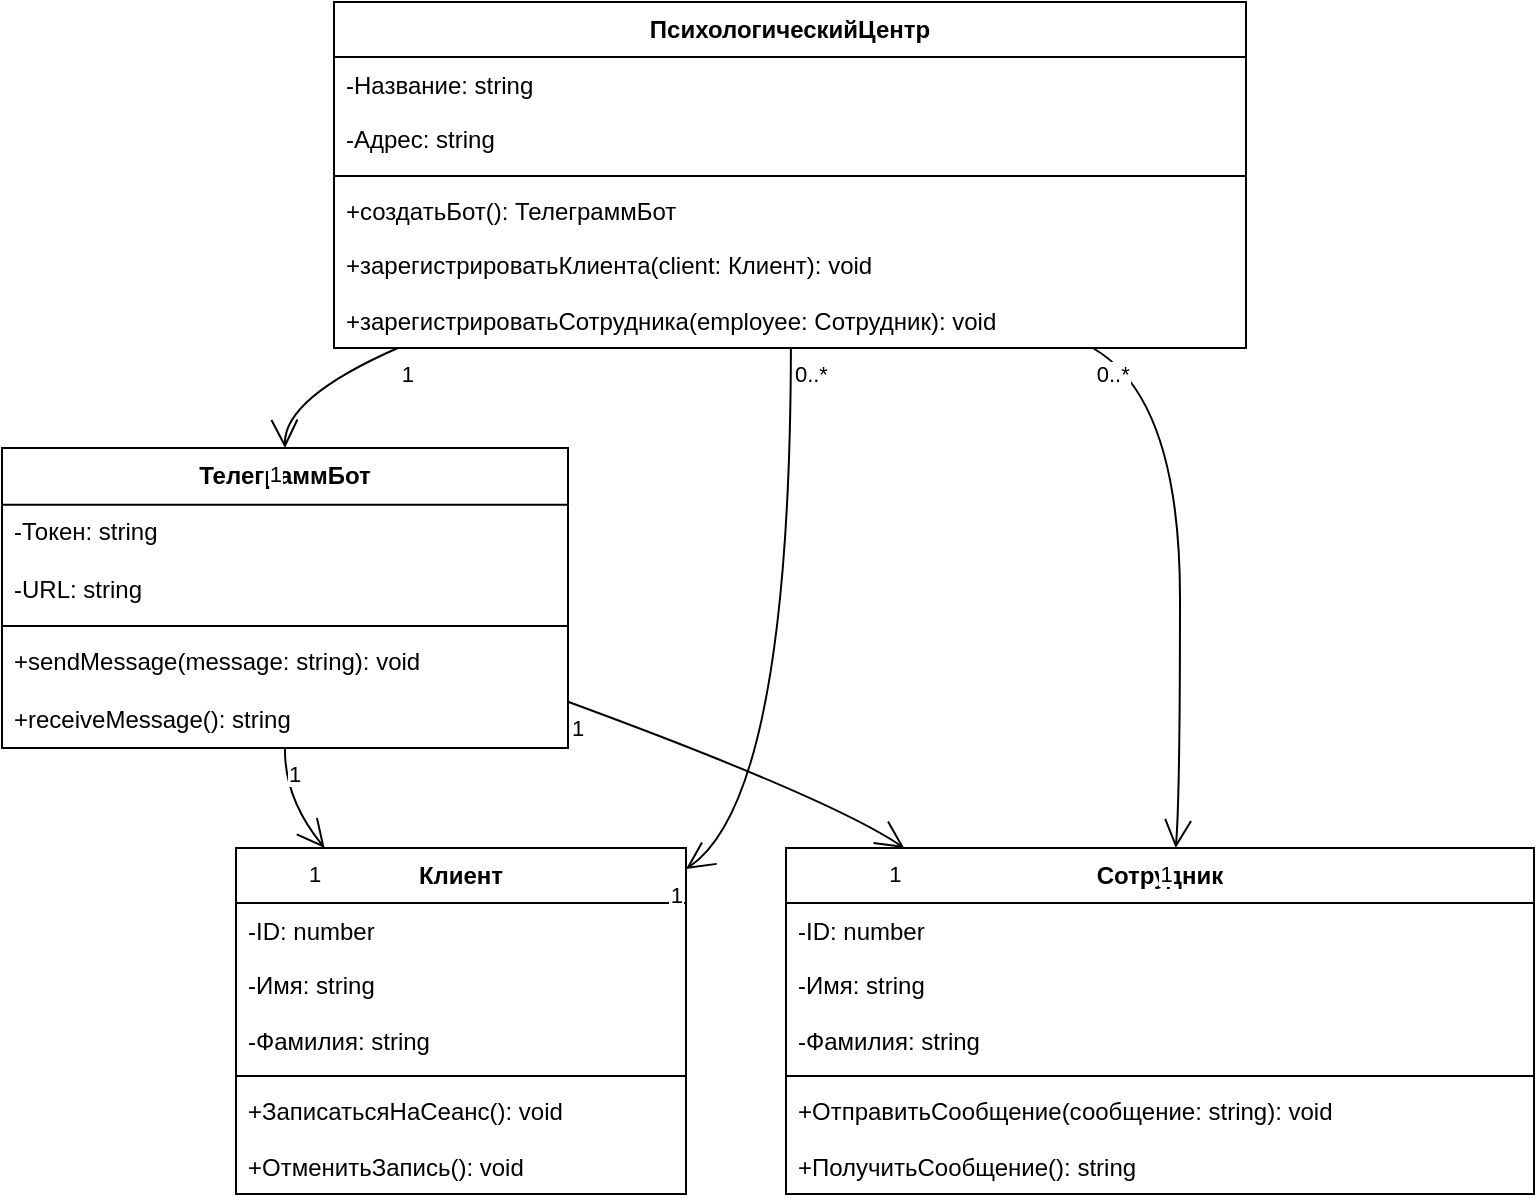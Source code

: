 <mxfile version="22.0.6" type="github">
  <diagram name="Страница — 1" id="KNaDqbuvscYC-7DEC-EF">
    <mxGraphModel>
      <root>
        <mxCell id="0" />
        <mxCell id="1" parent="0" />
        <mxCell id="2" value="ТелеграммБот" style="swimlane;fontStyle=1;align=center;verticalAlign=top;childLayout=stackLayout;horizontal=1;startSize=28.4;horizontalStack=0;resizeParent=1;resizeParentMax=0;resizeLast=0;collapsible=0;marginBottom=0;" vertex="1" parent="1">
          <mxGeometry x="8" y="231" width="283" height="150" as="geometry" />
        </mxCell>
        <mxCell id="3" value="-Токен: string" style="text;strokeColor=none;fillColor=none;align=left;verticalAlign=top;spacingLeft=4;spacingRight=4;overflow=hidden;rotatable=0;points=[[0,0.5],[1,0.5]];portConstraint=eastwest;" vertex="1" parent="2">
          <mxGeometry y="28" width="283" height="28" as="geometry" />
        </mxCell>
        <mxCell id="4" value="-URL: string" style="text;strokeColor=none;fillColor=none;align=left;verticalAlign=top;spacingLeft=4;spacingRight=4;overflow=hidden;rotatable=0;points=[[0,0.5],[1,0.5]];portConstraint=eastwest;" vertex="1" parent="2">
          <mxGeometry y="57" width="283" height="28" as="geometry" />
        </mxCell>
        <mxCell id="5" style="line;strokeWidth=1;fillColor=none;align=left;verticalAlign=middle;spacingTop=-1;spacingLeft=3;spacingRight=3;rotatable=0;labelPosition=right;points=[];portConstraint=eastwest;strokeColor=inherit;" vertex="1" parent="2">
          <mxGeometry y="85" width="283" height="8" as="geometry" />
        </mxCell>
        <mxCell id="6" value="+sendMessage(message: string): void" style="text;strokeColor=none;fillColor=none;align=left;verticalAlign=top;spacingLeft=4;spacingRight=4;overflow=hidden;rotatable=0;points=[[0,0.5],[1,0.5]];portConstraint=eastwest;" vertex="1" parent="2">
          <mxGeometry y="93" width="283" height="28" as="geometry" />
        </mxCell>
        <mxCell id="7" value="+receiveMessage(): string" style="text;strokeColor=none;fillColor=none;align=left;verticalAlign=top;spacingLeft=4;spacingRight=4;overflow=hidden;rotatable=0;points=[[0,0.5],[1,0.5]];portConstraint=eastwest;" vertex="1" parent="2">
          <mxGeometry y="122" width="283" height="28" as="geometry" />
        </mxCell>
        <mxCell id="8" value="Клиент" style="swimlane;fontStyle=1;align=center;verticalAlign=top;childLayout=stackLayout;horizontal=1;startSize=27.5;horizontalStack=0;resizeParent=1;resizeParentMax=0;resizeLast=0;collapsible=0;marginBottom=0;" vertex="1" parent="1">
          <mxGeometry x="125" y="431" width="225" height="173" as="geometry" />
        </mxCell>
        <mxCell id="9" value="-ID: number" style="text;strokeColor=none;fillColor=none;align=left;verticalAlign=top;spacingLeft=4;spacingRight=4;overflow=hidden;rotatable=0;points=[[0,0.5],[1,0.5]];portConstraint=eastwest;" vertex="1" parent="8">
          <mxGeometry y="28" width="225" height="28" as="geometry" />
        </mxCell>
        <mxCell id="10" value="-Имя: string" style="text;strokeColor=none;fillColor=none;align=left;verticalAlign=top;spacingLeft=4;spacingRight=4;overflow=hidden;rotatable=0;points=[[0,0.5],[1,0.5]];portConstraint=eastwest;" vertex="1" parent="8">
          <mxGeometry y="55" width="225" height="28" as="geometry" />
        </mxCell>
        <mxCell id="11" value="-Фамилия: string" style="text;strokeColor=none;fillColor=none;align=left;verticalAlign=top;spacingLeft=4;spacingRight=4;overflow=hidden;rotatable=0;points=[[0,0.5],[1,0.5]];portConstraint=eastwest;" vertex="1" parent="8">
          <mxGeometry y="83" width="225" height="28" as="geometry" />
        </mxCell>
        <mxCell id="12" style="line;strokeWidth=1;fillColor=none;align=left;verticalAlign=middle;spacingTop=-1;spacingLeft=3;spacingRight=3;rotatable=0;labelPosition=right;points=[];portConstraint=eastwest;strokeColor=inherit;" vertex="1" parent="8">
          <mxGeometry y="110" width="225" height="8" as="geometry" />
        </mxCell>
        <mxCell id="13" value="+ЗаписатьсяНаСеанс(): void" style="text;strokeColor=none;fillColor=none;align=left;verticalAlign=top;spacingLeft=4;spacingRight=4;overflow=hidden;rotatable=0;points=[[0,0.5],[1,0.5]];portConstraint=eastwest;" vertex="1" parent="8">
          <mxGeometry y="118" width="225" height="28" as="geometry" />
        </mxCell>
        <mxCell id="14" value="+ОтменитьЗапись(): void" style="text;strokeColor=none;fillColor=none;align=left;verticalAlign=top;spacingLeft=4;spacingRight=4;overflow=hidden;rotatable=0;points=[[0,0.5],[1,0.5]];portConstraint=eastwest;" vertex="1" parent="8">
          <mxGeometry y="146" width="225" height="28" as="geometry" />
        </mxCell>
        <mxCell id="15" value="Сотрудник" style="swimlane;fontStyle=1;align=center;verticalAlign=top;childLayout=stackLayout;horizontal=1;startSize=27.5;horizontalStack=0;resizeParent=1;resizeParentMax=0;resizeLast=0;collapsible=0;marginBottom=0;" vertex="1" parent="1">
          <mxGeometry x="400" y="431" width="374" height="173" as="geometry" />
        </mxCell>
        <mxCell id="16" value="-ID: number" style="text;strokeColor=none;fillColor=none;align=left;verticalAlign=top;spacingLeft=4;spacingRight=4;overflow=hidden;rotatable=0;points=[[0,0.5],[1,0.5]];portConstraint=eastwest;" vertex="1" parent="15">
          <mxGeometry y="28" width="374" height="28" as="geometry" />
        </mxCell>
        <mxCell id="17" value="-Имя: string" style="text;strokeColor=none;fillColor=none;align=left;verticalAlign=top;spacingLeft=4;spacingRight=4;overflow=hidden;rotatable=0;points=[[0,0.5],[1,0.5]];portConstraint=eastwest;" vertex="1" parent="15">
          <mxGeometry y="55" width="374" height="28" as="geometry" />
        </mxCell>
        <mxCell id="18" value="-Фамилия: string" style="text;strokeColor=none;fillColor=none;align=left;verticalAlign=top;spacingLeft=4;spacingRight=4;overflow=hidden;rotatable=0;points=[[0,0.5],[1,0.5]];portConstraint=eastwest;" vertex="1" parent="15">
          <mxGeometry y="83" width="374" height="28" as="geometry" />
        </mxCell>
        <mxCell id="19" style="line;strokeWidth=1;fillColor=none;align=left;verticalAlign=middle;spacingTop=-1;spacingLeft=3;spacingRight=3;rotatable=0;labelPosition=right;points=[];portConstraint=eastwest;strokeColor=inherit;" vertex="1" parent="15">
          <mxGeometry y="110" width="374" height="8" as="geometry" />
        </mxCell>
        <mxCell id="20" value="+ОтправитьСообщение(сообщение: string): void" style="text;strokeColor=none;fillColor=none;align=left;verticalAlign=top;spacingLeft=4;spacingRight=4;overflow=hidden;rotatable=0;points=[[0,0.5],[1,0.5]];portConstraint=eastwest;" vertex="1" parent="15">
          <mxGeometry y="118" width="374" height="28" as="geometry" />
        </mxCell>
        <mxCell id="21" value="+ПолучитьСообщение(): string" style="text;strokeColor=none;fillColor=none;align=left;verticalAlign=top;spacingLeft=4;spacingRight=4;overflow=hidden;rotatable=0;points=[[0,0.5],[1,0.5]];portConstraint=eastwest;" vertex="1" parent="15">
          <mxGeometry y="146" width="374" height="28" as="geometry" />
        </mxCell>
        <mxCell id="22" value="ПсихологическийЦентр" style="swimlane;fontStyle=1;align=center;verticalAlign=top;childLayout=stackLayout;horizontal=1;startSize=27.5;horizontalStack=0;resizeParent=1;resizeParentMax=0;resizeLast=0;collapsible=0;marginBottom=0;" vertex="1" parent="1">
          <mxGeometry x="174" y="8" width="456" height="173" as="geometry" />
        </mxCell>
        <mxCell id="23" value="-Название: string" style="text;strokeColor=none;fillColor=none;align=left;verticalAlign=top;spacingLeft=4;spacingRight=4;overflow=hidden;rotatable=0;points=[[0,0.5],[1,0.5]];portConstraint=eastwest;" vertex="1" parent="22">
          <mxGeometry y="28" width="456" height="28" as="geometry" />
        </mxCell>
        <mxCell id="24" value="-Адрес: string" style="text;strokeColor=none;fillColor=none;align=left;verticalAlign=top;spacingLeft=4;spacingRight=4;overflow=hidden;rotatable=0;points=[[0,0.5],[1,0.5]];portConstraint=eastwest;" vertex="1" parent="22">
          <mxGeometry y="55" width="456" height="28" as="geometry" />
        </mxCell>
        <mxCell id="25" style="line;strokeWidth=1;fillColor=none;align=left;verticalAlign=middle;spacingTop=-1;spacingLeft=3;spacingRight=3;rotatable=0;labelPosition=right;points=[];portConstraint=eastwest;strokeColor=inherit;" vertex="1" parent="22">
          <mxGeometry y="83" width="456" height="8" as="geometry" />
        </mxCell>
        <mxCell id="26" value="+создатьБот(): ТелеграммБот" style="text;strokeColor=none;fillColor=none;align=left;verticalAlign=top;spacingLeft=4;spacingRight=4;overflow=hidden;rotatable=0;points=[[0,0.5],[1,0.5]];portConstraint=eastwest;" vertex="1" parent="22">
          <mxGeometry y="91" width="456" height="28" as="geometry" />
        </mxCell>
        <mxCell id="27" value="+зарегистрироватьКлиента(client: Клиент): void" style="text;strokeColor=none;fillColor=none;align=left;verticalAlign=top;spacingLeft=4;spacingRight=4;overflow=hidden;rotatable=0;points=[[0,0.5],[1,0.5]];portConstraint=eastwest;" vertex="1" parent="22">
          <mxGeometry y="118" width="456" height="28" as="geometry" />
        </mxCell>
        <mxCell id="28" value="+зарегистрироватьСотрудника(employee: Сотрудник): void" style="text;strokeColor=none;fillColor=none;align=left;verticalAlign=top;spacingLeft=4;spacingRight=4;overflow=hidden;rotatable=0;points=[[0,0.5],[1,0.5]];portConstraint=eastwest;" vertex="1" parent="22">
          <mxGeometry y="146" width="456" height="28" as="geometry" />
        </mxCell>
        <mxCell id="29" value="" style="curved=1;startArrow=none;endArrow=open;endSize=12;exitX=0.5;exitY=1;entryX=0.197;entryY=0;" edge="1" parent="1" source="2" target="8">
          <mxGeometry relative="1" as="geometry">
            <Array as="points">
              <mxPoint x="149" y="406" />
            </Array>
          </mxGeometry>
        </mxCell>
        <mxCell id="30" value="1" style="edgeLabel;resizable=0;align=left;verticalAlign=top;" vertex="1" parent="29">
          <mxGeometry x="-1" relative="1" as="geometry" />
        </mxCell>
        <mxCell id="31" value="1" style="edgeLabel;resizable=0;align=right;verticalAlign=top;" vertex="1" parent="29">
          <mxGeometry x="1" relative="1" as="geometry" />
        </mxCell>
        <mxCell id="32" value="" style="curved=1;startArrow=none;endArrow=open;endSize=12;exitX=1.0;exitY=0.846;entryX=0.158;entryY=0;" edge="1" parent="1" source="2" target="15">
          <mxGeometry relative="1" as="geometry">
            <Array as="points">
              <mxPoint x="422" y="406" />
            </Array>
          </mxGeometry>
        </mxCell>
        <mxCell id="33" value="1" style="edgeLabel;resizable=0;align=left;verticalAlign=top;" vertex="1" parent="32">
          <mxGeometry x="-1" relative="1" as="geometry" />
        </mxCell>
        <mxCell id="34" value="1" style="edgeLabel;resizable=0;align=right;verticalAlign=top;" vertex="1" parent="32">
          <mxGeometry x="1" relative="1" as="geometry" />
        </mxCell>
        <mxCell id="35" value="" style="curved=1;startArrow=none;endArrow=open;endSize=12;exitX=0.07;exitY=1;entryX=0.5;entryY=0;" edge="1" parent="1" source="22" target="2">
          <mxGeometry relative="1" as="geometry">
            <Array as="points">
              <mxPoint x="149" y="206" />
            </Array>
          </mxGeometry>
        </mxCell>
        <mxCell id="36" value="1" style="edgeLabel;resizable=0;align=left;verticalAlign=top;" vertex="1" parent="35">
          <mxGeometry x="-1" relative="1" as="geometry" />
        </mxCell>
        <mxCell id="37" value="1" style="edgeLabel;resizable=0;align=right;verticalAlign=top;" vertex="1" parent="35">
          <mxGeometry x="1" relative="1" as="geometry" />
        </mxCell>
        <mxCell id="38" value="" style="curved=1;startArrow=none;endArrow=open;endSize=12;exitX=0.501;exitY=1;entryX=1.001;entryY=0.06;" edge="1" parent="1" source="22" target="8">
          <mxGeometry relative="1" as="geometry">
            <Array as="points">
              <mxPoint x="402" y="406" />
            </Array>
          </mxGeometry>
        </mxCell>
        <mxCell id="39" value="0..*" style="edgeLabel;resizable=0;align=left;verticalAlign=top;" vertex="1" parent="38">
          <mxGeometry x="-1" relative="1" as="geometry" />
        </mxCell>
        <mxCell id="40" value="1" style="edgeLabel;resizable=0;align=right;verticalAlign=top;" vertex="1" parent="38">
          <mxGeometry x="1" relative="1" as="geometry" />
        </mxCell>
        <mxCell id="41" value="" style="curved=1;startArrow=none;endArrow=open;endSize=12;exitX=0.832;exitY=1;entryX=0.521;entryY=0;" edge="1" parent="1" source="22" target="15">
          <mxGeometry relative="1" as="geometry">
            <Array as="points">
              <mxPoint x="597" y="206" />
              <mxPoint x="597" y="406" />
            </Array>
          </mxGeometry>
        </mxCell>
        <mxCell id="42" value="0..*" style="edgeLabel;resizable=0;align=left;verticalAlign=top;" vertex="1" parent="41">
          <mxGeometry x="-1" relative="1" as="geometry" />
        </mxCell>
        <mxCell id="43" value="1" style="edgeLabel;resizable=0;align=right;verticalAlign=top;" vertex="1" parent="41">
          <mxGeometry x="1" relative="1" as="geometry" />
        </mxCell>
      </root>
    </mxGraphModel>
  </diagram>
</mxfile>
